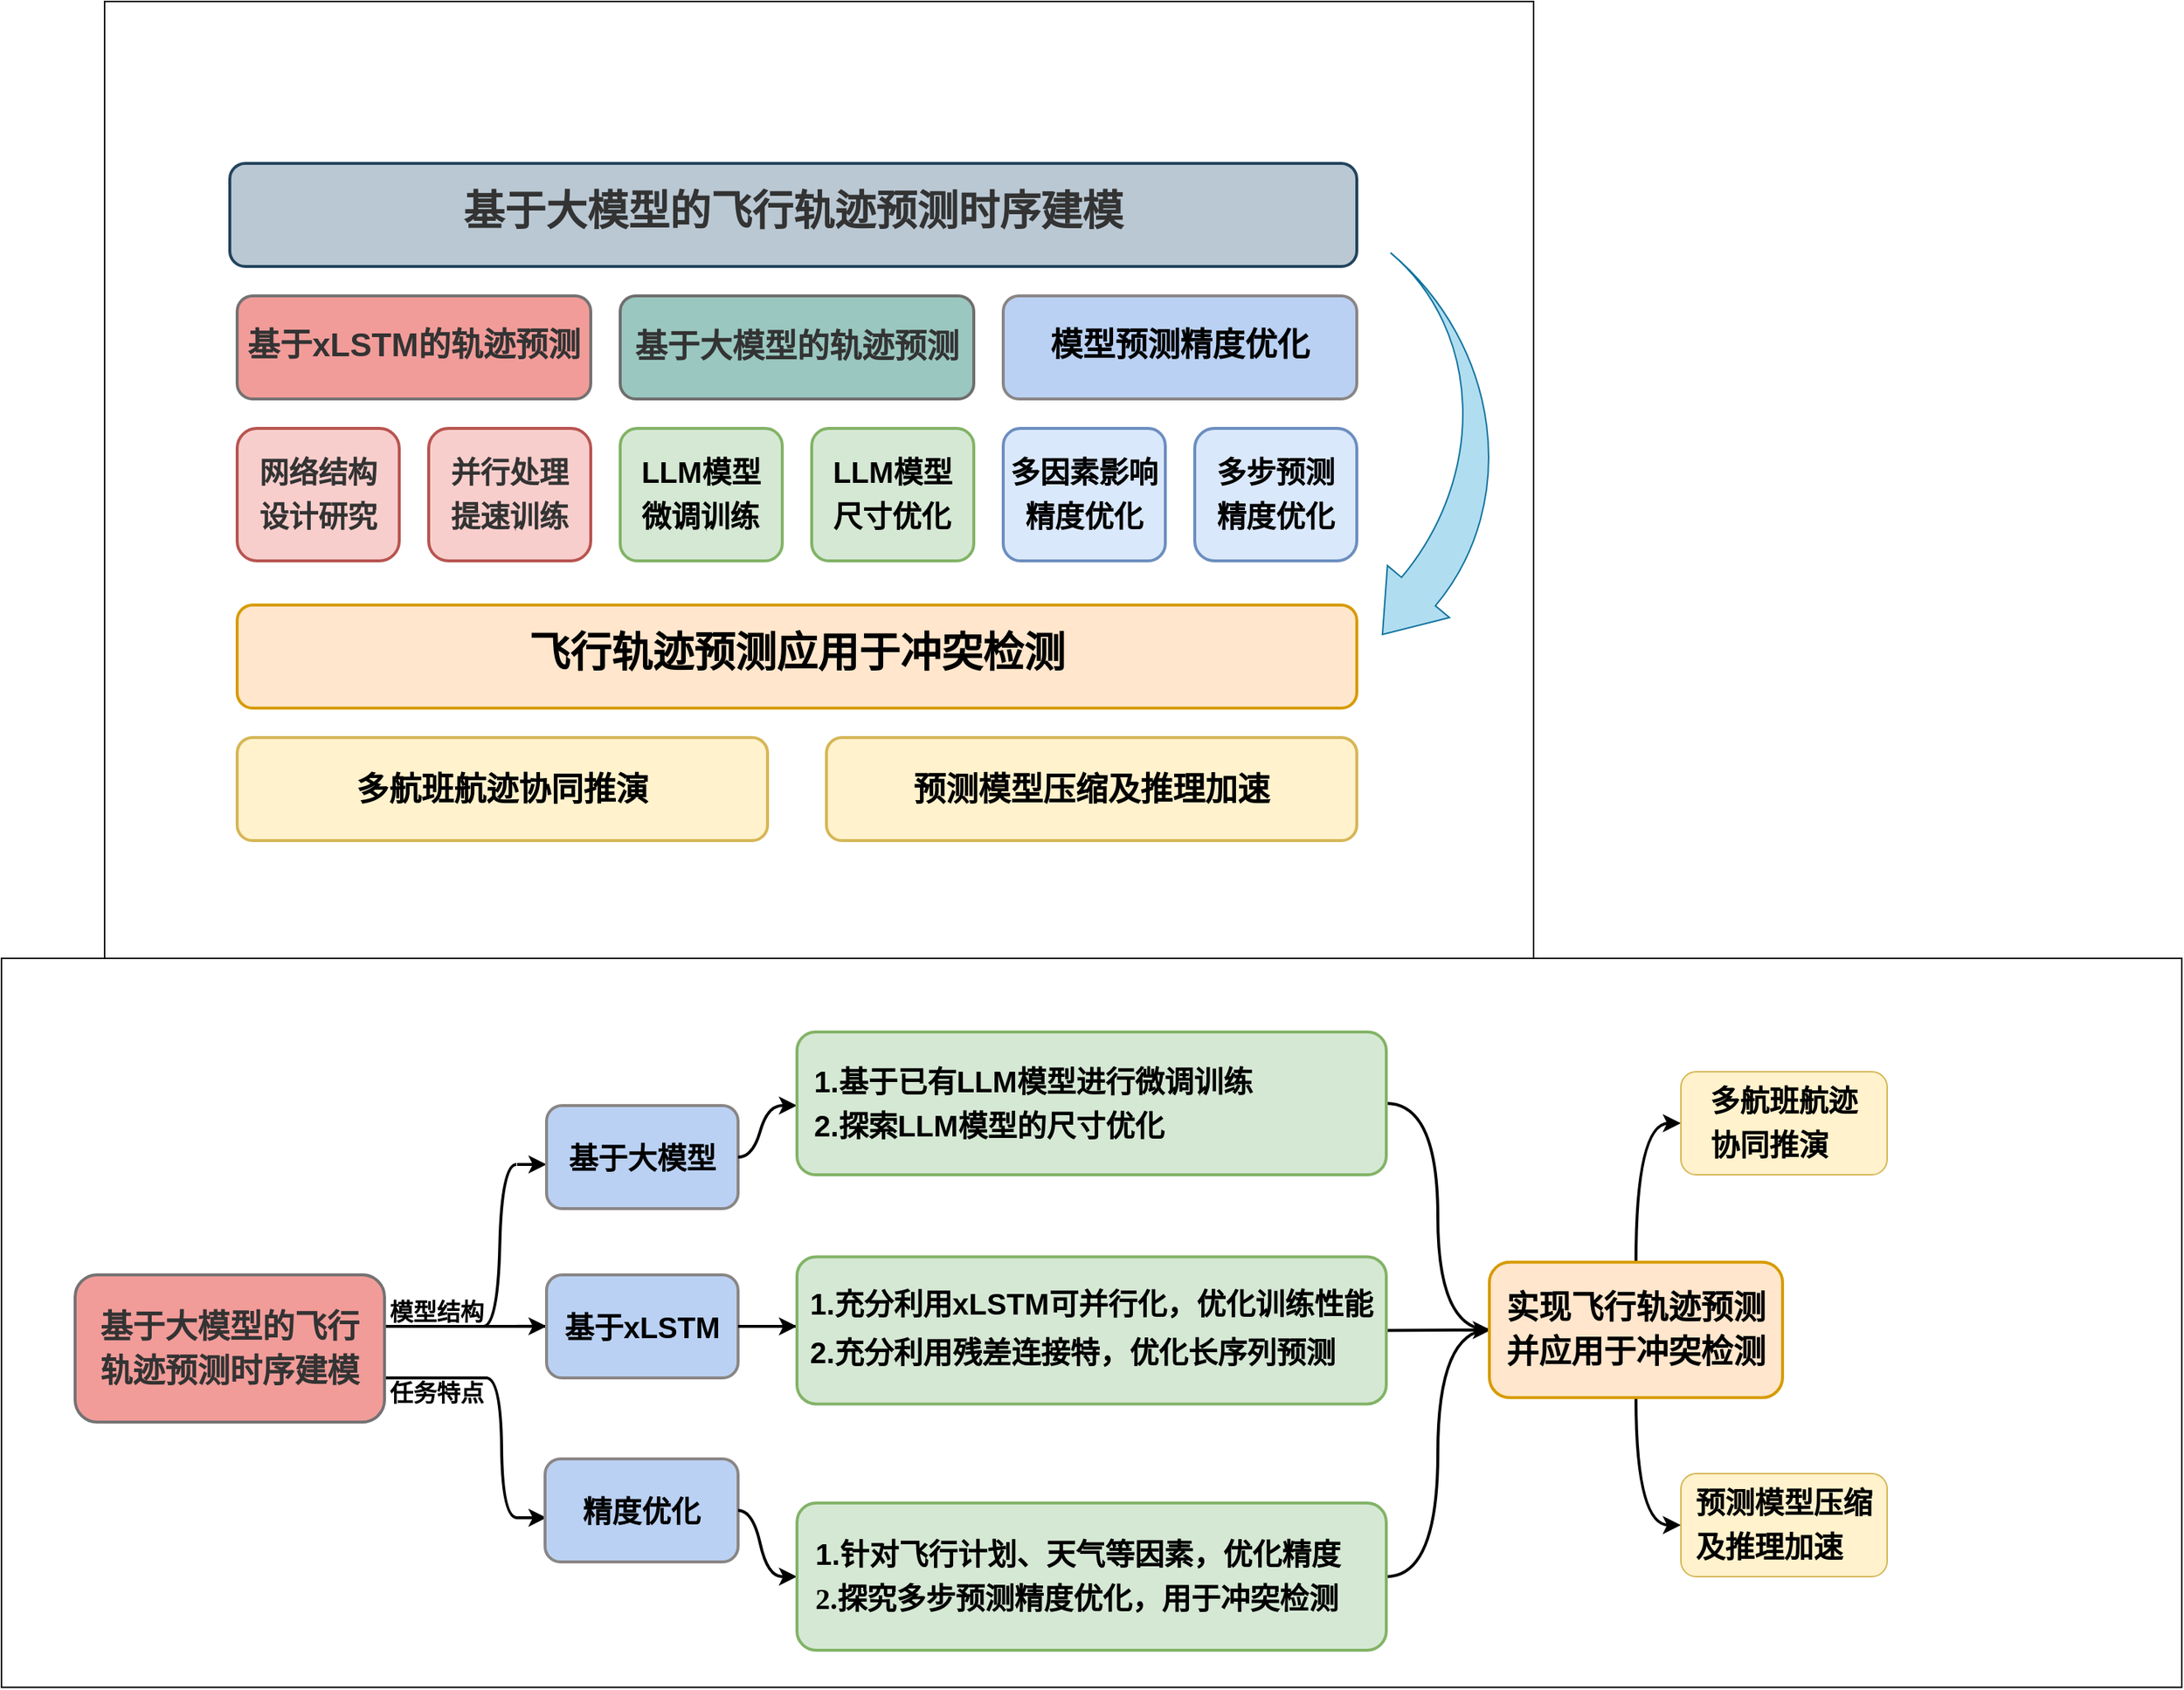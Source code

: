 <mxfile version="24.3.1" type="github">
  <diagram name="第 1 页" id="Np5g19sTjuQN8XIxTQIX">
    <mxGraphModel dx="2649" dy="1019" grid="1" gridSize="10" guides="1" tooltips="1" connect="1" arrows="1" fold="1" page="1" pageScale="1" pageWidth="827" pageHeight="1169" math="0" shadow="0">
      <root>
        <mxCell id="0" />
        <mxCell id="1" parent="0" />
        <mxCell id="xO19QTCpFd1LOzRahllu-110" value="" style="rounded=0;whiteSpace=wrap;html=1;align=center;verticalAlign=middle;fontFamily=Helvetica;fontSize=12;" vertex="1" parent="1">
          <mxGeometry x="-30" y="680" width="1480" height="495.2" as="geometry" />
        </mxCell>
        <mxCell id="xO19QTCpFd1LOzRahllu-107" value="" style="endArrow=classic;html=1;rounded=0;fontFamily=Helvetica;fontSize=12;fontColor=default;strokeWidth=2;" edge="1" parent="1">
          <mxGeometry width="50" height="50" relative="1" as="geometry">
            <mxPoint x="961" y="932.53" as="sourcePoint" />
            <mxPoint x="981" y="932.53" as="targetPoint" />
          </mxGeometry>
        </mxCell>
        <mxCell id="xO19QTCpFd1LOzRahllu-100" value="" style="endArrow=classic;html=1;rounded=0;fontFamily=Helvetica;fontSize=12;fontColor=default;strokeWidth=2;" edge="1" parent="1">
          <mxGeometry width="50" height="50" relative="1" as="geometry">
            <mxPoint x="490" y="930" as="sourcePoint" />
            <mxPoint x="510" y="930" as="targetPoint" />
          </mxGeometry>
        </mxCell>
        <mxCell id="xO19QTCpFd1LOzRahllu-99" value="" style="endArrow=classic;html=1;rounded=0;fontFamily=Helvetica;fontSize=12;fontColor=default;strokeWidth=2;" edge="1" parent="1">
          <mxGeometry width="50" height="50" relative="1" as="geometry">
            <mxPoint x="320" y="1060" as="sourcePoint" />
            <mxPoint x="340" y="1060" as="targetPoint" />
          </mxGeometry>
        </mxCell>
        <mxCell id="xO19QTCpFd1LOzRahllu-98" value="" style="endArrow=classic;html=1;rounded=0;fontFamily=Helvetica;fontSize=12;fontColor=default;strokeWidth=2;" edge="1" parent="1">
          <mxGeometry width="50" height="50" relative="1" as="geometry">
            <mxPoint x="320" y="929.93" as="sourcePoint" />
            <mxPoint x="340" y="929.93" as="targetPoint" />
          </mxGeometry>
        </mxCell>
        <mxCell id="xO19QTCpFd1LOzRahllu-97" value="" style="endArrow=classic;html=1;rounded=0;fontFamily=Helvetica;fontSize=12;fontColor=default;strokeWidth=2;" edge="1" parent="1">
          <mxGeometry width="50" height="50" relative="1" as="geometry">
            <mxPoint x="320" y="820" as="sourcePoint" />
            <mxPoint x="340" y="820" as="targetPoint" />
          </mxGeometry>
        </mxCell>
        <mxCell id="xO19QTCpFd1LOzRahllu-78" value="" style="line;strokeWidth=2;html=1;perimeter=backbonePerimeter;points=[];outlineConnect=0;" vertex="1" parent="1">
          <mxGeometry x="220" y="960" width="80" height="10" as="geometry" />
        </mxCell>
        <mxCell id="xO19QTCpFd1LOzRahllu-28" value="" style="verticalLabelPosition=bottom;verticalAlign=top;html=1;shape=mxgraph.basic.rect;fillColor2=none;strokeWidth=1;size=20;indent=5;" vertex="1" parent="1">
          <mxGeometry x="40" y="30" width="970" height="650" as="geometry" />
        </mxCell>
        <mxCell id="xO19QTCpFd1LOzRahllu-1" value="&lt;div style=&quot;font-size: medium; text-align: start;&quot; data-hash=&quot;a9165d3e51a215f3cddf8d5b3a274f44&quot; data-version=&quot;3.0.0&quot;&gt;&lt;/div&gt;&lt;div style=&quot;text-align: start;&quot; class=&quot;document&quot;&gt;&lt;div style=&quot;&quot; class=&quot;section&quot;&gt;&lt;p style=&quot;margin: 0pt; text-align: justify; line-height: 22pt;&quot; class=&quot;paragraph text-align-type-justify&quot;&gt;&lt;span style=&quot;font-weight: bold; color: rgb(51, 51, 51); letter-spacing: 0pt; vertical-align: baseline;&quot; data-font-family=&quot;宋体&quot;&gt;&lt;font face=&quot;Helvetica&quot; style=&quot;font-size: 28px;&quot;&gt;基于大模型的飞行轨迹预测时序建模&lt;/font&gt;&lt;/span&gt;&lt;/p&gt;&lt;/div&gt;&lt;/div&gt;" style="rounded=1;whiteSpace=wrap;html=1;fillColor=#bac8d3;strokeColor=#23445d;strokeWidth=2;" vertex="1" parent="1">
          <mxGeometry x="125" y="140" width="765" height="70" as="geometry" />
        </mxCell>
        <mxCell id="xO19QTCpFd1LOzRahllu-2" value="&lt;div style=&quot;font-size: medium; text-align: start;&quot; data-hash=&quot;c56bc3a6468e6ee02840d39db7b181fa&quot; data-version=&quot;3.0.0&quot;&gt;&lt;/div&gt;&lt;div style=&quot;text-align: start;&quot; class=&quot;document&quot;&gt;&lt;div style=&quot;&quot; class=&quot;section&quot;&gt;&lt;p style=&quot;margin: 0pt; text-align: justify; line-height: 22pt;&quot; class=&quot;paragraph text-align-type-justify&quot;&gt;&lt;span style=&quot;font-weight: bold; color: rgb(51, 51, 51); background-image: initial; background-position: initial; background-size: initial; background-repeat: initial; background-attachment: initial; background-origin: initial; background-clip: initial; letter-spacing: 0pt; vertical-align: baseline;&quot; data-font-family=&quot;宋体&quot;&gt;&lt;font style=&quot;font-size: 22px;&quot;&gt;基于xLSTM的轨迹预测&lt;/font&gt;&lt;/span&gt;&lt;/p&gt;&lt;/div&gt;&lt;/div&gt;" style="rounded=1;whiteSpace=wrap;html=1;fillColor=#f19c99;strokeColor=#747272;strokeWidth=2;" vertex="1" parent="1">
          <mxGeometry x="130" y="230" width="240" height="70" as="geometry" />
        </mxCell>
        <mxCell id="xO19QTCpFd1LOzRahllu-3" value="&lt;span style=&quot;color: rgb(51, 51, 51); font-weight: 700; text-align: justify;&quot;&gt;&lt;font face=&quot;Helvetica&quot; style=&quot;font-size: 22px;&quot;&gt;基于大模型的轨迹预测&lt;/font&gt;&lt;/span&gt;" style="rounded=1;whiteSpace=wrap;html=1;fillColor=#9ac7bf;strokeColor=#6f6d6d;strokeWidth=2;" vertex="1" parent="1">
          <mxGeometry x="390" y="230" width="240" height="70" as="geometry" />
        </mxCell>
        <mxCell id="xO19QTCpFd1LOzRahllu-4" value="&lt;div style=&quot;font-size: medium; text-align: start;&quot; data-hash=&quot;b2df4ce89868642a61a8cfd2494da5e4&quot; data-version=&quot;3.0.0&quot;&gt;&lt;/div&gt;&lt;div style=&quot;text-align: start;&quot; class=&quot;document&quot;&gt;&lt;div style=&quot;&quot; class=&quot;section&quot;&gt;&lt;p style=&quot;margin: 0pt; text-align: justify; line-height: 22pt;&quot; class=&quot;paragraph text-align-type-justify&quot;&gt;&lt;font face=&quot;Helvetica&quot; size=&quot;1&quot; style=&quot;&quot;&gt;&lt;b style=&quot;font-size: 22px;&quot;&gt;模型预测精度优化&lt;/b&gt;&lt;/font&gt;&lt;/p&gt;&lt;/div&gt;&lt;/div&gt;" style="rounded=1;whiteSpace=wrap;html=1;fillColor=#bad1f3;strokeColor=#8a8585;strokeWidth=2;" vertex="1" parent="1">
          <mxGeometry x="650" y="230" width="240" height="70" as="geometry" />
        </mxCell>
        <mxCell id="xO19QTCpFd1LOzRahllu-5" value="&lt;div style=&quot;font-size: medium; text-align: start;&quot; data-hash=&quot;c56bc3a6468e6ee02840d39db7b181fa&quot; data-version=&quot;3.0.0&quot;&gt;&lt;/div&gt;&lt;div style=&quot;font-size: 20px; text-align: start;&quot; class=&quot;document&quot;&gt;&lt;div class=&quot;section&quot;&gt;&lt;p style=&quot;margin: 0pt; text-align: justify; line-height: 22pt;&quot; class=&quot;paragraph text-align-type-justify&quot;&gt;&lt;font style=&quot;font-size: 20px;&quot; color=&quot;#333333&quot;&gt;&lt;b style=&quot;&quot;&gt;网络结构&lt;/b&gt;&lt;/font&gt;&lt;/p&gt;&lt;p style=&quot;margin: 0pt; text-align: justify; line-height: 22pt;&quot; class=&quot;paragraph text-align-type-justify&quot;&gt;&lt;font style=&quot;font-size: 20px;&quot; color=&quot;#333333&quot;&gt;&lt;b style=&quot;&quot;&gt;设计研究&lt;/b&gt;&lt;/font&gt;&lt;/p&gt;&lt;/div&gt;&lt;/div&gt;" style="rounded=1;whiteSpace=wrap;html=1;fillColor=#f8cecc;strokeColor=#b85450;strokeWidth=2;" vertex="1" parent="1">
          <mxGeometry x="130" y="320" width="110" height="90" as="geometry" />
        </mxCell>
        <mxCell id="xO19QTCpFd1LOzRahllu-6" value="&lt;div style=&quot;font-size: medium; text-align: start;&quot; data-hash=&quot;c56bc3a6468e6ee02840d39db7b181fa&quot; data-version=&quot;3.0.0&quot;&gt;&lt;/div&gt;&lt;div style=&quot;font-size: 20px; text-align: start;&quot; class=&quot;document&quot;&gt;&lt;div class=&quot;section&quot;&gt;&lt;p style=&quot;margin: 0pt; text-align: justify; line-height: 22pt;&quot; class=&quot;paragraph text-align-type-justify&quot;&gt;&lt;font face=&quot;Helvetica&quot; style=&quot;font-size: 20px;&quot; color=&quot;#333333&quot;&gt;&lt;b&gt;并行处理&lt;/b&gt;&lt;/font&gt;&lt;/p&gt;&lt;p style=&quot;margin: 0pt; text-align: justify; line-height: 22pt;&quot; class=&quot;paragraph text-align-type-justify&quot;&gt;&lt;font face=&quot;SToi98pj-6JytsnSYJ_N&quot; style=&quot;font-size: 20px;&quot; color=&quot;#333333&quot;&gt;&lt;b&gt;提速训练&lt;/b&gt;&lt;/font&gt;&lt;/p&gt;&lt;/div&gt;&lt;/div&gt;" style="rounded=1;whiteSpace=wrap;html=1;fillColor=#f8cecc;strokeColor=#b85450;strokeWidth=2;" vertex="1" parent="1">
          <mxGeometry x="260" y="320" width="110" height="90" as="geometry" />
        </mxCell>
        <mxCell id="xO19QTCpFd1LOzRahllu-9" value="" style="html=1;shadow=0;dashed=0;align=center;verticalAlign=middle;shape=mxgraph.arrows2.jumpInArrow;dy=15;dx=38;arrowHead=55;rotation=130;fillColor=#b1ddf0;strokeColor=#10739e;" vertex="1" parent="1">
          <mxGeometry x="819.62" y="244.17" width="202.13" height="190" as="geometry" />
        </mxCell>
        <mxCell id="xO19QTCpFd1LOzRahllu-10" value="&lt;div style=&quot;font-size: medium; text-align: start;&quot; data-hash=&quot;b2df4ce89868642a61a8cfd2494da5e4&quot; data-version=&quot;3.0.0&quot;&gt;&lt;/div&gt;&lt;div style=&quot;font-size: 20px;&quot; class=&quot;document&quot;&gt;&lt;div class=&quot;section&quot;&gt;&lt;p style=&quot;margin: 0pt; line-height: 22pt;&quot; class=&quot;paragraph text-align-type-justify&quot;&gt;&lt;span style=&quot;font-weight: bold; letter-spacing: 0pt; vertical-align: baseline;&quot; data-font-family=&quot;宋体&quot;&gt;&lt;font face=&quot;Helvetica&quot;&gt;多因素影响&lt;/font&gt;&lt;/span&gt;&lt;/p&gt;&lt;p style=&quot;margin: 0pt; line-height: 22pt;&quot; class=&quot;paragraph text-align-type-justify&quot;&gt;&lt;span style=&quot;font-weight: bold; letter-spacing: 0pt; vertical-align: baseline;&quot; data-font-family=&quot;宋体&quot;&gt;&lt;font face=&quot;O5q-pthSg16gDHzWch4u&quot;&gt;精度优化&lt;/font&gt;&lt;/span&gt;&lt;/p&gt;&lt;/div&gt;&lt;/div&gt;" style="rounded=1;whiteSpace=wrap;html=1;fillColor=#dae8fc;strokeColor=#6c8ebf;arcSize=13;strokeWidth=2;" vertex="1" parent="1">
          <mxGeometry x="650" y="320" width="110" height="90" as="geometry" />
        </mxCell>
        <mxCell id="xO19QTCpFd1LOzRahllu-11" value="&lt;div style=&quot;font-size: medium; text-align: start;&quot; data-hash=&quot;b2df4ce89868642a61a8cfd2494da5e4&quot; data-version=&quot;3.0.0&quot;&gt;&lt;/div&gt;&lt;div style=&quot;font-size: 20px; text-align: start;&quot; class=&quot;document&quot;&gt;&lt;div class=&quot;section&quot;&gt;&lt;p style=&quot;margin: 0pt; text-align: justify; line-height: 22pt;&quot; class=&quot;paragraph text-align-type-justify&quot;&gt;&lt;span style=&quot;font-weight: bold; letter-spacing: 0pt; vertical-align: baseline;&quot; data-font-family=&quot;宋体&quot;&gt;&lt;font face=&quot;Helvetica&quot;&gt;多步预测&lt;/font&gt;&lt;/span&gt;&lt;/p&gt;&lt;p style=&quot;margin: 0pt; text-align: justify; line-height: 22pt;&quot; class=&quot;paragraph text-align-type-justify&quot;&gt;&lt;span style=&quot;font-weight: bold; letter-spacing: 0pt; vertical-align: baseline;&quot; data-font-family=&quot;宋体&quot;&gt;&lt;font face=&quot;kUmTdNsi9rmfuhgEpXOJ&quot;&gt;精度优化&lt;/font&gt;&lt;/span&gt;&lt;/p&gt;&lt;/div&gt;&lt;/div&gt;" style="rounded=1;whiteSpace=wrap;html=1;fillColor=#dae8fc;strokeColor=#6c8ebf;strokeWidth=2;" vertex="1" parent="1">
          <mxGeometry x="780" y="320" width="110" height="90" as="geometry" />
        </mxCell>
        <mxCell id="xO19QTCpFd1LOzRahllu-13" value="&lt;div style=&quot;font-size: medium; text-align: start;&quot; data-hash=&quot;b2df4ce89868642a61a8cfd2494da5e4&quot; data-version=&quot;3.0.0&quot;&gt;&lt;/div&gt;&lt;div style=&quot;text-align: start;&quot; class=&quot;document&quot;&gt;&lt;div style=&quot;&quot; class=&quot;section&quot;&gt;&lt;p style=&quot;margin: 0pt; text-align: justify; line-height: 22pt;&quot; class=&quot;paragraph text-align-type-justify&quot;&gt;&lt;span style=&quot;font-weight: bold; letter-spacing: 0pt; vertical-align: baseline;&quot; data-font-family=&quot;宋体&quot;&gt;&lt;font face=&quot;Helvetica&quot; style=&quot;font-size: 28px;&quot;&gt;飞行轨迹预测应用于冲突检测&lt;/font&gt;&lt;/span&gt;&lt;/p&gt;&lt;/div&gt;&lt;/div&gt;" style="rounded=1;whiteSpace=wrap;html=1;fillColor=#ffe6cc;strokeColor=#d79b00;strokeWidth=2;" vertex="1" parent="1">
          <mxGeometry x="130" y="440" width="760" height="70" as="geometry" />
        </mxCell>
        <mxCell id="xO19QTCpFd1LOzRahllu-18" value="&lt;div style=&quot;font-size: medium; text-align: start;&quot; data-hash=&quot;b2df4ce89868642a61a8cfd2494da5e4&quot; data-version=&quot;3.0.0&quot;&gt;&lt;/div&gt;&lt;div style=&quot;font-size: 20px; text-align: start;&quot; class=&quot;document&quot;&gt;&lt;div class=&quot;section&quot;&gt;&lt;p style=&quot;margin: 0pt; text-align: justify; line-height: 22pt;&quot; class=&quot;paragraph text-align-type-justify&quot;&gt;&lt;font face=&quot;Helvetica&quot; style=&quot;font-size: 20px;&quot;&gt;&lt;b style=&quot;&quot;&gt;LLM模型&lt;/b&gt;&lt;/font&gt;&lt;/p&gt;&lt;p style=&quot;margin: 0pt; text-align: justify; line-height: 22pt;&quot; class=&quot;paragraph text-align-type-justify&quot;&gt;&lt;font face=&quot;FQimto6IfgXJe3SfM8h_&quot; style=&quot;font-size: 20px;&quot;&gt;&lt;b style=&quot;&quot;&gt;微调训练&lt;/b&gt;&lt;/font&gt;&lt;/p&gt;&lt;/div&gt;&lt;/div&gt;" style="rounded=1;whiteSpace=wrap;html=1;fillColor=#d5e8d4;strokeColor=#82b366;arcSize=13;strokeWidth=2;" vertex="1" parent="1">
          <mxGeometry x="390" y="320" width="110" height="90" as="geometry" />
        </mxCell>
        <mxCell id="xO19QTCpFd1LOzRahllu-22" value="&lt;div style=&quot;font-size: medium; text-align: start;&quot; data-hash=&quot;b2df4ce89868642a61a8cfd2494da5e4&quot; data-version=&quot;3.0.0&quot;&gt;&lt;/div&gt;&lt;div style=&quot;font-size: 20px; text-align: start;&quot; class=&quot;document&quot;&gt;&lt;div class=&quot;section&quot;&gt;&lt;p style=&quot;margin: 0pt; text-align: justify; line-height: 22pt;&quot; class=&quot;paragraph text-align-type-justify&quot;&gt;&lt;b style=&quot;&quot;&gt;&lt;font face=&quot;Helvetica&quot;&gt;LLM模型&lt;/font&gt;&lt;/b&gt;&lt;/p&gt;&lt;p style=&quot;margin: 0pt; text-align: justify; line-height: 22pt;&quot; class=&quot;paragraph text-align-type-justify&quot;&gt;&lt;b style=&quot;&quot;&gt;&lt;font face=&quot;P3yO4mVsA-77o27XXPw2&quot;&gt;尺寸优化&lt;/font&gt;&lt;/b&gt;&lt;/p&gt;&lt;/div&gt;&lt;/div&gt;" style="rounded=1;whiteSpace=wrap;html=1;fillColor=#d5e8d4;strokeColor=#82b366;arcSize=13;strokeWidth=2;" vertex="1" parent="1">
          <mxGeometry x="520" y="320" width="110" height="90" as="geometry" />
        </mxCell>
        <mxCell id="xO19QTCpFd1LOzRahllu-24" value="&lt;div style=&quot;font-size: medium; text-align: start;&quot; data-hash=&quot;b2df4ce89868642a61a8cfd2494da5e4&quot; data-version=&quot;3.0.0&quot;&gt;&lt;/div&gt;&lt;div style=&quot;text-align: start;&quot; class=&quot;document&quot;&gt;&lt;div style=&quot;font-size: 22px;&quot; class=&quot;section&quot;&gt;&lt;p style=&quot;margin: 0pt; text-align: justify; line-height: 22pt;&quot; class=&quot;paragraph text-align-type-justify&quot;&gt;&lt;font face=&quot;Helvetica&quot;&gt;&lt;span style=&quot;font-weight: bold; letter-spacing: 0pt; vertical-align: baseline;&quot; data-font-family=&quot;宋体&quot;&gt;&lt;font style=&quot;font-size: 22px;&quot;&gt;多航班航迹&lt;/font&gt;&lt;/span&gt;&lt;span style=&quot;background-color: initial; font-weight: bold; letter-spacing: 0pt;&quot;&gt;协同推演&lt;/span&gt;&lt;/font&gt;&lt;/p&gt;&lt;/div&gt;&lt;/div&gt;" style="rounded=1;whiteSpace=wrap;html=1;fillColor=#fff2cc;strokeColor=#d6b656;strokeWidth=2;" vertex="1" parent="1">
          <mxGeometry x="130" y="530" width="360" height="70" as="geometry" />
        </mxCell>
        <mxCell id="xO19QTCpFd1LOzRahllu-26" value="&lt;div style=&quot;font-size: medium; text-align: start;&quot; data-hash=&quot;b2df4ce89868642a61a8cfd2494da5e4&quot; data-version=&quot;3.0.0&quot;&gt;&lt;/div&gt;&lt;div style=&quot;text-align: start;&quot; class=&quot;document&quot;&gt;&lt;div style=&quot;font-size: 22px;&quot; class=&quot;section&quot;&gt;&lt;p style=&quot;margin: 0pt; text-align: justify; line-height: 22pt;&quot; class=&quot;paragraph text-align-type-justify&quot;&gt;&lt;font style=&quot;font-size: 22px;&quot;&gt;&lt;b style=&quot;&quot;&gt;预测模型压缩&lt;/b&gt;&lt;/font&gt;&lt;b style=&quot;background-color: initial;&quot;&gt;及推理加速&lt;/b&gt;&lt;/p&gt;&lt;/div&gt;&lt;/div&gt;" style="rounded=1;whiteSpace=wrap;html=1;fillColor=#fff2cc;strokeColor=#d6b656;strokeWidth=2;" vertex="1" parent="1">
          <mxGeometry x="530" y="530" width="360" height="70" as="geometry" />
        </mxCell>
        <mxCell id="xO19QTCpFd1LOzRahllu-91" style="edgeStyle=orthogonalEdgeStyle;rounded=0;orthogonalLoop=1;jettySize=auto;html=1;exitX=1;exitY=0.5;exitDx=0;exitDy=0;entryX=0;entryY=0.5;entryDx=0;entryDy=0;fontFamily=Helvetica;fontSize=12;fontColor=default;curved=1;strokeWidth=2;endArrow=none;endFill=0;" edge="1" parent="1" source="xO19QTCpFd1LOzRahllu-48" target="xO19QTCpFd1LOzRahllu-53">
          <mxGeometry relative="1" as="geometry" />
        </mxCell>
        <mxCell id="xO19QTCpFd1LOzRahllu-92" style="edgeStyle=orthogonalEdgeStyle;rounded=0;orthogonalLoop=1;jettySize=auto;html=1;exitX=1;exitY=0.5;exitDx=0;exitDy=0;entryX=0;entryY=0.5;entryDx=0;entryDy=0;fontFamily=Helvetica;fontSize=12;fontColor=default;curved=1;endArrow=none;endFill=0;strokeWidth=2;" edge="1" parent="1" source="xO19QTCpFd1LOzRahllu-51" target="xO19QTCpFd1LOzRahllu-53">
          <mxGeometry relative="1" as="geometry" />
        </mxCell>
        <mxCell id="xO19QTCpFd1LOzRahllu-93" style="edgeStyle=orthogonalEdgeStyle;rounded=0;orthogonalLoop=1;jettySize=auto;html=1;exitX=1;exitY=0.5;exitDx=0;exitDy=0;entryX=0;entryY=0.5;entryDx=0;entryDy=0;fontFamily=Helvetica;fontSize=12;fontColor=default;curved=1;strokeWidth=2;endArrow=none;endFill=0;" edge="1" parent="1" source="xO19QTCpFd1LOzRahllu-52" target="xO19QTCpFd1LOzRahllu-53">
          <mxGeometry relative="1" as="geometry" />
        </mxCell>
        <mxCell id="xO19QTCpFd1LOzRahllu-94" style="edgeStyle=orthogonalEdgeStyle;rounded=0;orthogonalLoop=1;jettySize=auto;html=1;exitX=0.5;exitY=0;exitDx=0;exitDy=0;entryX=0;entryY=0.5;entryDx=0;entryDy=0;fontFamily=Helvetica;fontSize=12;fontColor=default;curved=1;endArrow=classic;endFill=1;strokeWidth=2;" edge="1" parent="1" source="xO19QTCpFd1LOzRahllu-53" target="xO19QTCpFd1LOzRahllu-54">
          <mxGeometry relative="1" as="geometry" />
        </mxCell>
        <mxCell id="xO19QTCpFd1LOzRahllu-95" style="edgeStyle=orthogonalEdgeStyle;rounded=0;orthogonalLoop=1;jettySize=auto;html=1;exitX=0.5;exitY=1;exitDx=0;exitDy=0;entryX=0;entryY=0.5;entryDx=0;entryDy=0;fontFamily=Helvetica;fontSize=12;fontColor=default;curved=1;strokeWidth=2;endArrow=classic;endFill=1;" edge="1" parent="1" source="xO19QTCpFd1LOzRahllu-53" target="xO19QTCpFd1LOzRahllu-89">
          <mxGeometry relative="1" as="geometry" />
        </mxCell>
        <mxCell id="xO19QTCpFd1LOzRahllu-53" value="&lt;div style=&quot;font-size: medium; text-align: start;&quot; data-hash=&quot;b2df4ce89868642a61a8cfd2494da5e4&quot; data-version=&quot;3.0.0&quot;&gt;&lt;/div&gt;&lt;div style=&quot;text-align: start; font-size: 22px;&quot; class=&quot;document&quot;&gt;&lt;div style=&quot;&quot; class=&quot;section&quot;&gt;&lt;p style=&quot;margin: 0pt; text-align: justify; line-height: 22pt;&quot; class=&quot;paragraph text-align-type-justify&quot;&gt;&lt;span style=&quot;font-weight: bold; letter-spacing: 0pt; vertical-align: baseline;&quot; data-font-family=&quot;宋体&quot;&gt;&lt;font face=&quot;Helvetica&quot; style=&quot;font-size: 22px;&quot;&gt;实现飞行轨迹预测&lt;/font&gt;&lt;/span&gt;&lt;/p&gt;&lt;p style=&quot;margin: 0pt; text-align: justify; line-height: 22pt;&quot; class=&quot;paragraph text-align-type-justify&quot;&gt;&lt;span style=&quot;font-weight: bold; letter-spacing: 0pt; vertical-align: baseline;&quot; data-font-family=&quot;宋体&quot;&gt;&lt;font face=&quot;BEztwHdYN5v9dBbuW6-Z&quot; style=&quot;font-size: 22px;&quot;&gt;并应用于冲突检测&lt;/font&gt;&lt;/span&gt;&lt;/p&gt;&lt;/div&gt;&lt;/div&gt;" style="rounded=1;whiteSpace=wrap;html=1;fillColor=#ffe6cc;strokeColor=#d79b00;strokeWidth=2;" vertex="1" parent="1">
          <mxGeometry x="980" y="886.4" width="199" height="92" as="geometry" />
        </mxCell>
        <mxCell id="xO19QTCpFd1LOzRahllu-54" value="&lt;div style=&quot;font-size: medium; text-align: start;&quot; data-hash=&quot;b2df4ce89868642a61a8cfd2494da5e4&quot; data-version=&quot;3.0.0&quot;&gt;&lt;/div&gt;&lt;div style=&quot;text-align: start; font-size: 20px;&quot; class=&quot;document&quot;&gt;&lt;div style=&quot;&quot; class=&quot;section&quot;&gt;&lt;p style=&quot;margin: 0pt; text-align: justify; line-height: 22pt;&quot; class=&quot;paragraph text-align-type-justify&quot;&gt;&lt;span style=&quot;letter-spacing: 0pt; font-weight: bold; vertical-align: baseline;&quot; data-font-family=&quot;宋体&quot;&gt;多航班航迹&lt;/span&gt;&lt;/p&gt;&lt;p style=&quot;margin: 0pt; text-align: justify; line-height: 22pt;&quot; class=&quot;paragraph text-align-type-justify&quot;&gt;&lt;span style=&quot;letter-spacing: 0pt; background-color: initial; font-weight: bold;&quot;&gt;协同推演&lt;/span&gt;&lt;br&gt;&lt;/p&gt;&lt;/div&gt;&lt;/div&gt;" style="rounded=1;whiteSpace=wrap;html=1;fillColor=#fff2cc;strokeColor=#d6b656;" vertex="1" parent="1">
          <mxGeometry x="1110" y="757" width="140" height="70" as="geometry" />
        </mxCell>
        <mxCell id="xO19QTCpFd1LOzRahllu-57" value="" style="edgeStyle=entityRelationEdgeStyle;startArrow=none;endArrow=none;segment=10;curved=1;sourcePerimeterSpacing=0;targetPerimeterSpacing=0;rounded=0;strokeWidth=2;" edge="1" parent="1">
          <mxGeometry relative="1" as="geometry">
            <mxPoint x="297" y="930" as="sourcePoint" />
            <mxPoint x="319.5" y="820" as="targetPoint" />
            <Array as="points">
              <mxPoint x="274.3" y="920" />
              <mxPoint x="294.3" y="930" />
              <mxPoint x="374.3" y="920" />
            </Array>
          </mxGeometry>
        </mxCell>
        <mxCell id="xO19QTCpFd1LOzRahllu-36" value="&lt;b style=&quot;&quot;&gt;&lt;font style=&quot;font-size: 20px;&quot; face=&quot;Helvetica&quot;&gt;精度优化&lt;/font&gt;&lt;/b&gt;" style="rounded=1;whiteSpace=wrap;html=1;fillColor=#bad1f3;strokeColor=#8a8585;strokeWidth=2;" vertex="1" parent="1">
          <mxGeometry x="339" y="1020" width="131" height="70" as="geometry" />
        </mxCell>
        <mxCell id="xO19QTCpFd1LOzRahllu-34" value="&lt;pre&gt;&lt;font size=&quot;1&quot; style=&quot;&quot; face=&quot;Helvetica&quot;&gt;&lt;b style=&quot;font-size: 20px;&quot;&gt;基于大模型&lt;/b&gt;&lt;/font&gt;&lt;/pre&gt;" style="rounded=1;whiteSpace=wrap;html=1;fillColor=#bad1f3;strokeColor=#8a8585;strokeWidth=2;" vertex="1" parent="1">
          <mxGeometry x="340" y="780" width="130" height="70" as="geometry" />
        </mxCell>
        <mxCell id="xO19QTCpFd1LOzRahllu-74" value="" style="line;strokeWidth=2;html=1;perimeter=backbonePerimeter;points=[];outlineConnect=0;" vertex="1" parent="1">
          <mxGeometry x="220" y="925" width="160" height="10" as="geometry" />
        </mxCell>
        <mxCell id="xO19QTCpFd1LOzRahllu-76" value="" style="edgeStyle=entityRelationEdgeStyle;startArrow=none;endArrow=none;segment=10;curved=1;sourcePerimeterSpacing=0;targetPerimeterSpacing=0;rounded=0;strokeWidth=2;entryX=0;entryY=1;entryDx=0;entryDy=0;" edge="1" parent="1">
          <mxGeometry relative="1" as="geometry">
            <mxPoint x="299" y="965" as="sourcePoint" />
            <mxPoint x="320" y="1060" as="targetPoint" />
            <Array as="points">
              <mxPoint x="309" y="975" />
              <mxPoint x="259" y="955" />
              <mxPoint x="269" y="1075" />
              <mxPoint x="269" y="1045" />
            </Array>
          </mxGeometry>
        </mxCell>
        <mxCell id="xO19QTCpFd1LOzRahllu-35" value="&lt;b style=&quot;&quot;&gt;&lt;font style=&quot;font-size: 20px;&quot; face=&quot;Helvetica&quot;&gt;基于xLSTM&lt;/font&gt;&lt;/b&gt;" style="rounded=1;whiteSpace=wrap;html=1;fillColor=#bad1f3;strokeColor=#8a8585;strokeWidth=2;" vertex="1" parent="1">
          <mxGeometry x="340" y="895" width="130" height="70" as="geometry" />
        </mxCell>
        <mxCell id="xO19QTCpFd1LOzRahllu-79" value="&lt;b&gt;&lt;font style=&quot;font-size: 16px;&quot;&gt;模型结构&lt;/font&gt;&lt;/b&gt;" style="text;html=1;align=center;verticalAlign=middle;resizable=0;points=[];autosize=1;strokeColor=none;fillColor=none;" vertex="1" parent="1">
          <mxGeometry x="220" y="905" width="90" height="30" as="geometry" />
        </mxCell>
        <mxCell id="xO19QTCpFd1LOzRahllu-80" value="&lt;b&gt;&lt;font style=&quot;font-size: 16px;&quot;&gt;任务特点&lt;/font&gt;&lt;/b&gt;" style="text;html=1;align=center;verticalAlign=middle;resizable=0;points=[];autosize=1;strokeColor=none;fillColor=none;" vertex="1" parent="1">
          <mxGeometry x="220" y="960" width="90" height="30" as="geometry" />
        </mxCell>
        <mxCell id="xO19QTCpFd1LOzRahllu-83" value="" style="edgeStyle=entityRelationEdgeStyle;startArrow=none;endArrow=none;segment=10;curved=1;sourcePerimeterSpacing=0;targetPerimeterSpacing=0;rounded=0;fontFamily=Helvetica;fontSize=12;fontColor=default;exitX=1;exitY=0.5;exitDx=0;exitDy=0;strokeWidth=2;" edge="1" parent="1" source="xO19QTCpFd1LOzRahllu-34">
          <mxGeometry relative="1" as="geometry">
            <mxPoint x="495" y="803" as="sourcePoint" />
            <mxPoint x="500" y="780" as="targetPoint" />
          </mxGeometry>
        </mxCell>
        <mxCell id="xO19QTCpFd1LOzRahllu-85" value="" style="edgeStyle=entityRelationEdgeStyle;startArrow=none;endArrow=none;segment=10;curved=1;sourcePerimeterSpacing=0;targetPerimeterSpacing=0;rounded=0;fontFamily=Helvetica;fontSize=12;fontColor=default;entryX=-0.002;entryY=0.473;entryDx=0;entryDy=0;exitX=1;exitY=0.5;exitDx=0;exitDy=0;entryPerimeter=0;strokeWidth=2;" edge="1" target="xO19QTCpFd1LOzRahllu-48" parent="1" source="xO19QTCpFd1LOzRahllu-35">
          <mxGeometry relative="1" as="geometry">
            <mxPoint x="495" y="930" as="sourcePoint" />
            <mxPoint x="555" y="920" as="targetPoint" />
            <Array as="points">
              <mxPoint x="505" y="920" />
              <mxPoint x="505" y="920" />
            </Array>
          </mxGeometry>
        </mxCell>
        <mxCell id="xO19QTCpFd1LOzRahllu-87" value="" style="edgeStyle=entityRelationEdgeStyle;startArrow=none;endArrow=none;segment=10;curved=1;sourcePerimeterSpacing=0;targetPerimeterSpacing=0;rounded=0;fontFamily=Helvetica;fontSize=12;fontColor=default;exitX=1;exitY=0.5;exitDx=0;exitDy=0;strokeWidth=2;" edge="1" parent="1" source="xO19QTCpFd1LOzRahllu-36">
          <mxGeometry relative="1" as="geometry">
            <mxPoint x="250" y="1130" as="sourcePoint" />
            <mxPoint x="500" y="1100" as="targetPoint" />
          </mxGeometry>
        </mxCell>
        <mxCell id="xO19QTCpFd1LOzRahllu-89" value="&lt;div style=&quot;font-size: medium; text-align: start;&quot; data-hash=&quot;b2df4ce89868642a61a8cfd2494da5e4&quot; data-version=&quot;3.0.0&quot;&gt;&lt;/div&gt;&lt;div style=&quot;text-align: start; font-size: 20px;&quot; class=&quot;document&quot;&gt;&lt;div style=&quot;&quot; class=&quot;section&quot;&gt;&lt;p style=&quot;margin: 0pt; text-align: justify; line-height: 22pt;&quot; class=&quot;paragraph text-align-type-justify&quot;&gt;&lt;font face=&quot;Helvetica&quot; style=&quot;font-size: 20px;&quot;&gt;&lt;b style=&quot;&quot;&gt;预测模型压缩&lt;/b&gt;&lt;/font&gt;&lt;/p&gt;&lt;p style=&quot;margin: 0pt; text-align: justify; line-height: 22pt;&quot; class=&quot;paragraph text-align-type-justify&quot;&gt;&lt;b style=&quot;background-color: initial;&quot;&gt;&lt;font style=&quot;font-size: 20px;&quot; face=&quot;l4p3Bl24vgnRbo7Diaym&quot;&gt;及推理加速&lt;/font&gt;&lt;/b&gt;&lt;/p&gt;&lt;/div&gt;&lt;/div&gt;" style="rounded=1;whiteSpace=wrap;html=1;fillColor=#fff2cc;strokeColor=#d6b656;" vertex="1" parent="1">
          <mxGeometry x="1110" y="1030" width="140" height="70" as="geometry" />
        </mxCell>
        <mxCell id="xO19QTCpFd1LOzRahllu-48" value="&lt;div style=&quot;font-size: medium; text-align: start;&quot; data-hash=&quot;b2df4ce89868642a61a8cfd2494da5e4&quot; data-version=&quot;3.0.0&quot;&gt;&lt;/div&gt;&lt;div style=&quot;text-align: start;&quot; class=&quot;document&quot;&gt;&lt;div style=&quot;&quot; class=&quot;section&quot;&gt;&lt;p style=&quot;margin: 0pt; text-align: justify; line-height: 22pt;&quot; class=&quot;paragraph text-align-type-justify&quot;&gt;&lt;font style=&quot;font-size: 20px;&quot;&gt;&lt;b style=&quot;&quot;&gt;1.充分&lt;/b&gt;&lt;/font&gt;&lt;span style=&quot;text-align: start; background-color: initial; font-size: 20px;&quot;&gt;&lt;b&gt;利用xLSTM可并行化，优化训练性能&lt;/b&gt;&lt;/span&gt;&lt;/p&gt;&lt;p style=&quot;margin: 0pt; text-align: justify; line-height: 22pt;&quot; class=&quot;paragraph text-align-type-justify&quot;&gt;&lt;font style=&quot;font-size: 20px; background-color: initial;&quot;&gt;&lt;b&gt;2.充分利用&lt;/b&gt;&lt;/font&gt;&lt;b style=&quot;font-size: 20px; background-color: initial; text-align: start;&quot;&gt;残差连接特，&lt;/b&gt;&lt;b style=&quot;font-size: 20px; background-color: initial;&quot;&gt;优化长序列预测&lt;/b&gt;&lt;br&gt;&lt;/p&gt;&lt;/div&gt;&lt;/div&gt;" style="rounded=1;whiteSpace=wrap;html=1;fillColor=#d5e8d4;strokeColor=#82b366;arcSize=13;strokeWidth=2;" vertex="1" parent="1">
          <mxGeometry x="510" y="882.7" width="400" height="100" as="geometry" />
        </mxCell>
        <mxCell id="xO19QTCpFd1LOzRahllu-102" value="" style="endArrow=classic;html=1;rounded=0;fontFamily=Helvetica;fontSize=12;fontColor=default;strokeWidth=2;" edge="1" parent="1">
          <mxGeometry width="50" height="50" relative="1" as="geometry">
            <mxPoint x="500" y="780" as="sourcePoint" />
            <mxPoint x="510" y="780" as="targetPoint" />
          </mxGeometry>
        </mxCell>
        <mxCell id="xO19QTCpFd1LOzRahllu-51" value="&lt;div style=&quot;font-size: medium; text-align: start;&quot; data-hash=&quot;b2df4ce89868642a61a8cfd2494da5e4&quot; data-version=&quot;3.0.0&quot;&gt;&lt;/div&gt;&lt;div style=&quot;font-size: 20px; text-align: start;&quot; class=&quot;document&quot;&gt;&lt;div class=&quot;section&quot;&gt;&lt;p style=&quot;margin: 0pt; text-align: justify; line-height: 22pt;&quot; class=&quot;paragraph text-align-type-justify&quot;&gt;&lt;b style=&quot;&quot;&gt;&lt;font face=&quot;Helvetica&quot;&gt;1.基于已有LLM模型进行微调训练&lt;/font&gt;&lt;/b&gt;&lt;/p&gt;&lt;p style=&quot;margin: 0pt; text-align: justify; line-height: 22pt;&quot; class=&quot;paragraph text-align-type-justify&quot;&gt;&lt;b style=&quot;&quot;&gt;&lt;font face=&quot;Helvetica&quot;&gt;2.探索LLM模型的尺寸优化&amp;nbsp; &amp;nbsp; &amp;nbsp; &amp;nbsp; &amp;nbsp; &amp;nbsp; &amp;nbsp; &amp;nbsp; &amp;nbsp; &amp;nbsp; &amp;nbsp; &amp;nbsp; &amp;nbsp;&lt;/font&gt;&lt;/b&gt;&lt;/p&gt;&lt;/div&gt;&lt;/div&gt;" style="rounded=1;whiteSpace=wrap;html=1;fillColor=#d5e8d4;strokeColor=#82b366;arcSize=13;strokeWidth=2;" vertex="1" parent="1">
          <mxGeometry x="510" y="730" width="400" height="97" as="geometry" />
        </mxCell>
        <mxCell id="xO19QTCpFd1LOzRahllu-103" value="" style="endArrow=classic;html=1;rounded=0;fontFamily=Helvetica;fontSize=12;fontColor=default;strokeWidth=2;" edge="1" parent="1">
          <mxGeometry width="50" height="50" relative="1" as="geometry">
            <mxPoint x="500" y="1100" as="sourcePoint" />
            <mxPoint x="510" y="1100" as="targetPoint" />
          </mxGeometry>
        </mxCell>
        <mxCell id="xO19QTCpFd1LOzRahllu-52" value="&lt;div style=&quot;font-size: medium; text-align: start;&quot; data-hash=&quot;b2df4ce89868642a61a8cfd2494da5e4&quot; data-version=&quot;3.0.0&quot;&gt;&lt;/div&gt;&lt;div style=&quot;font-size: 20px; text-align: start;&quot; class=&quot;document&quot;&gt;&lt;div class=&quot;section&quot;&gt;&lt;p style=&quot;margin: 0pt; text-align: justify; line-height: 22pt;&quot; class=&quot;paragraph text-align-type-justify&quot;&gt;&lt;b style=&quot;&quot;&gt;&lt;font face=&quot;Helvetica&quot;&gt;1.针对飞行计划、天气等因素，优化精度&lt;/font&gt;&lt;/b&gt;&lt;/p&gt;&lt;p style=&quot;margin: 0pt; text-align: justify; line-height: 22pt;&quot; class=&quot;paragraph text-align-type-justify&quot;&gt;&lt;b style=&quot;&quot;&gt;&lt;font face=&quot;xU8WVFrdEq47StwG8pqF&quot;&gt;2.探究多步预测精度优化，用于冲突检测&amp;nbsp; &amp;nbsp;&amp;nbsp;&lt;/font&gt;&lt;/b&gt;&lt;/p&gt;&lt;/div&gt;&lt;/div&gt;" style="rounded=1;whiteSpace=wrap;html=1;fillColor=#d5e8d4;strokeColor=#82b366;arcSize=13;strokeWidth=2;" vertex="1" parent="1">
          <mxGeometry x="510" y="1050" width="400" height="100" as="geometry" />
        </mxCell>
        <mxCell id="xO19QTCpFd1LOzRahllu-33" value="&lt;div style=&quot;font-size: medium; text-align: start;&quot; data-hash=&quot;c56bc3a6468e6ee02840d39db7b181fa&quot; data-version=&quot;3.0.0&quot;&gt;&lt;/div&gt;&lt;div style=&quot;text-align: start; font-size: 22px;&quot; class=&quot;document&quot;&gt;&lt;div style=&quot;&quot; class=&quot;section&quot;&gt;&lt;p style=&quot;margin: 0pt; text-align: justify; line-height: 22pt;&quot; class=&quot;paragraph text-align-type-justify&quot;&gt;&lt;font face=&quot;Helvetica&quot;&gt;&lt;span style=&quot;color: rgb(51, 51, 51); font-weight: 700;&quot;&gt;&lt;font style=&quot;font-size: 22px;&quot;&gt;基于大模型的&lt;/font&gt;&lt;/span&gt;&lt;span style=&quot;color: rgb(51, 51, 51); font-weight: 700; background-color: initial;&quot;&gt;飞行&lt;/span&gt;&lt;/font&gt;&lt;/p&gt;&lt;p style=&quot;margin: 0pt; text-align: justify; line-height: 22pt;&quot; class=&quot;paragraph text-align-type-justify&quot;&gt;&lt;span style=&quot;color: rgb(51, 51, 51); font-weight: 700; background-color: initial;&quot;&gt;&lt;font face=&quot;OUHlN6CclqC0Xhy8z6zJ&quot;&gt;轨迹预测时序建模&lt;/font&gt;&lt;/span&gt;&lt;/p&gt;&lt;/div&gt;&lt;/div&gt;" style="rounded=1;whiteSpace=wrap;html=1;fillColor=#f19c99;strokeColor=#747272;strokeWidth=2;" vertex="1" parent="1">
          <mxGeometry x="20" y="895" width="210" height="100" as="geometry" />
        </mxCell>
      </root>
    </mxGraphModel>
  </diagram>
</mxfile>
